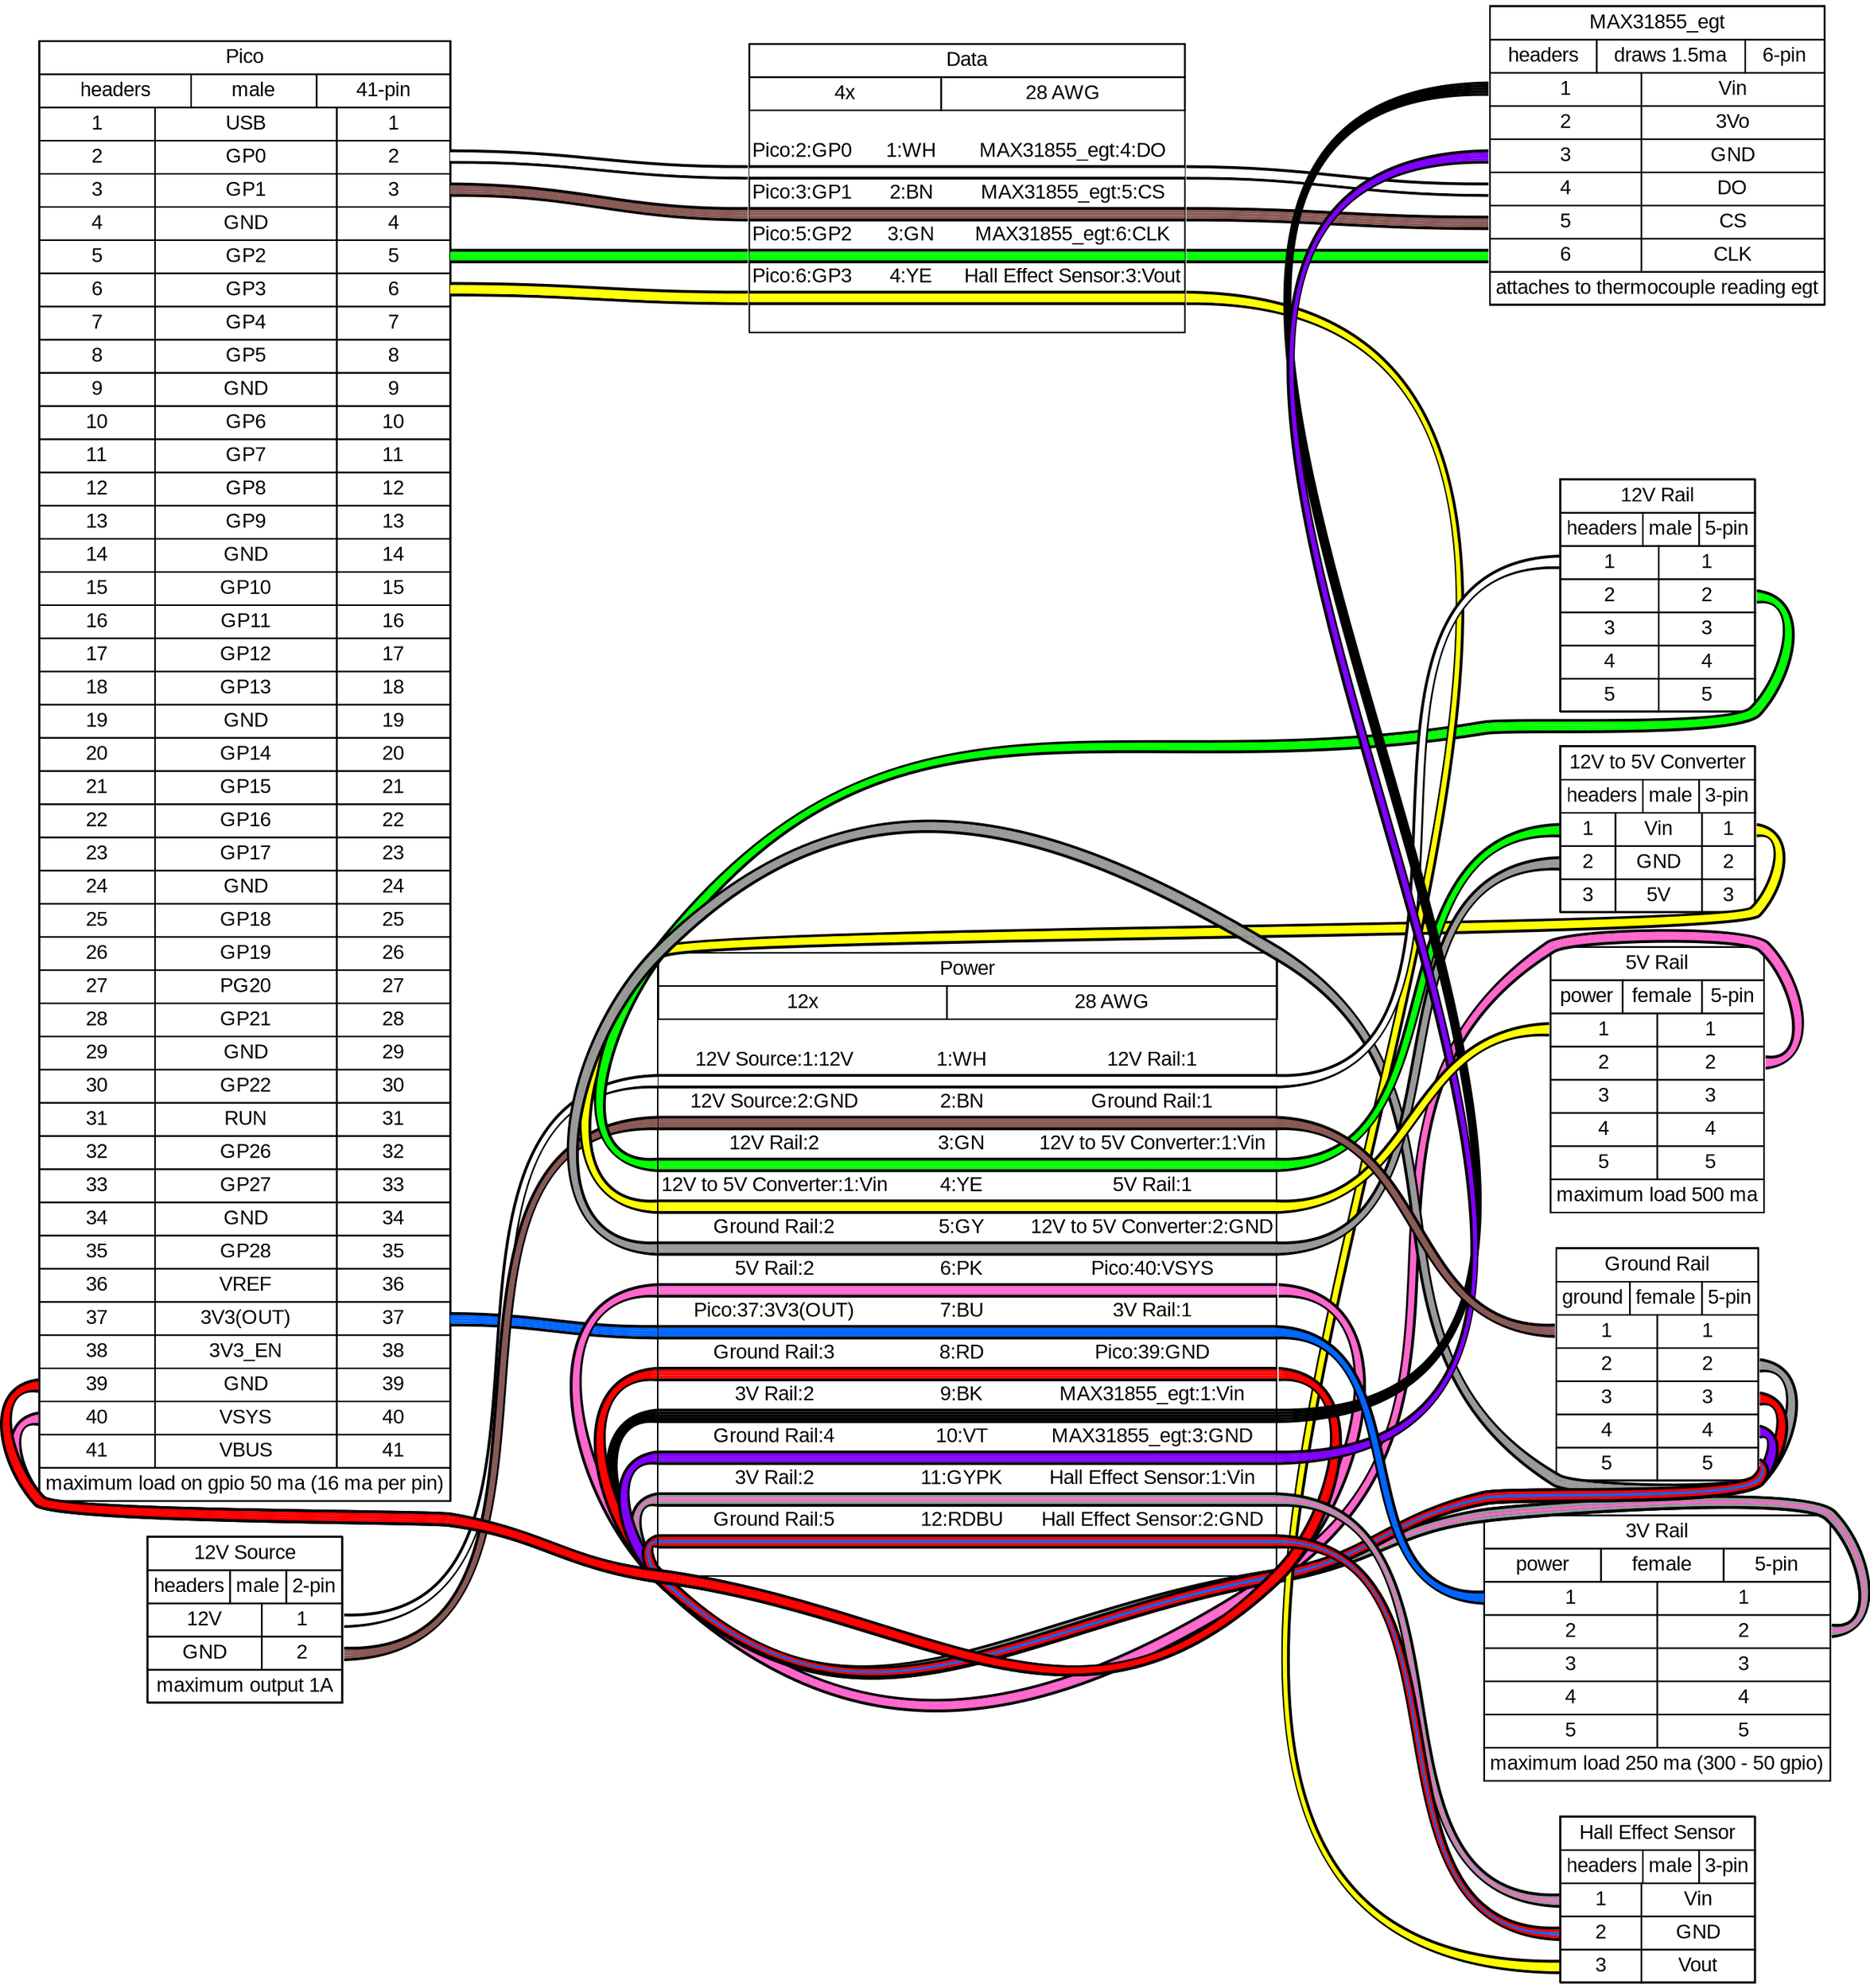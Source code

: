 graph {
// Graph generated by WireViz 0.3.2
// https://github.com/formatc1702/WireViz
	graph [bgcolor="#FFFFFF" fontname=arial nodesep=0.33 rankdir=LR ranksep=2]
	node [fillcolor="#FFFFFF" fontname=arial height=0 margin=0 shape=none style=filled width=0]
	edge [fontname=arial style=bold]
	Pico [label=<
<table border="0" cellspacing="0" cellpadding="0">
 <tr><td>
  <table border="0" cellspacing="0" cellpadding="3" cellborder="1"><tr>
   <td balign="left">Pico</td>
  </tr></table>
 </td></tr>
 <tr><td>
  <table border="0" cellspacing="0" cellpadding="3" cellborder="1"><tr>
   <td balign="left">headers</td>
   <td balign="left">male</td>
   <td balign="left">41-pin</td>
  </tr></table>
 </td></tr>
 <tr><td>
  <table border="0" cellspacing="0" cellpadding="3" cellborder="1">
   <tr>
    <td port="p1l">1</td>
    <td>USB</td>
    <td port="p1r">1</td>
   </tr>
   <tr>
    <td port="p2l">2</td>
    <td>GP0</td>
    <td port="p2r">2</td>
   </tr>
   <tr>
    <td port="p3l">3</td>
    <td>GP1</td>
    <td port="p3r">3</td>
   </tr>
   <tr>
    <td port="p4l">4</td>
    <td>GND</td>
    <td port="p4r">4</td>
   </tr>
   <tr>
    <td port="p5l">5</td>
    <td>GP2</td>
    <td port="p5r">5</td>
   </tr>
   <tr>
    <td port="p6l">6</td>
    <td>GP3</td>
    <td port="p6r">6</td>
   </tr>
   <tr>
    <td port="p7l">7</td>
    <td>GP4</td>
    <td port="p7r">7</td>
   </tr>
   <tr>
    <td port="p8l">8</td>
    <td>GP5</td>
    <td port="p8r">8</td>
   </tr>
   <tr>
    <td port="p9l">9</td>
    <td>GND</td>
    <td port="p9r">9</td>
   </tr>
   <tr>
    <td port="p10l">10</td>
    <td>GP6</td>
    <td port="p10r">10</td>
   </tr>
   <tr>
    <td port="p11l">11</td>
    <td>GP7</td>
    <td port="p11r">11</td>
   </tr>
   <tr>
    <td port="p12l">12</td>
    <td>GP8</td>
    <td port="p12r">12</td>
   </tr>
   <tr>
    <td port="p13l">13</td>
    <td>GP9</td>
    <td port="p13r">13</td>
   </tr>
   <tr>
    <td port="p14l">14</td>
    <td>GND</td>
    <td port="p14r">14</td>
   </tr>
   <tr>
    <td port="p15l">15</td>
    <td>GP10</td>
    <td port="p15r">15</td>
   </tr>
   <tr>
    <td port="p16l">16</td>
    <td>GP11</td>
    <td port="p16r">16</td>
   </tr>
   <tr>
    <td port="p17l">17</td>
    <td>GP12</td>
    <td port="p17r">17</td>
   </tr>
   <tr>
    <td port="p18l">18</td>
    <td>GP13</td>
    <td port="p18r">18</td>
   </tr>
   <tr>
    <td port="p19l">19</td>
    <td>GND</td>
    <td port="p19r">19</td>
   </tr>
   <tr>
    <td port="p20l">20</td>
    <td>GP14</td>
    <td port="p20r">20</td>
   </tr>
   <tr>
    <td port="p21l">21</td>
    <td>GP15</td>
    <td port="p21r">21</td>
   </tr>
   <tr>
    <td port="p22l">22</td>
    <td>GP16</td>
    <td port="p22r">22</td>
   </tr>
   <tr>
    <td port="p23l">23</td>
    <td>GP17</td>
    <td port="p23r">23</td>
   </tr>
   <tr>
    <td port="p24l">24</td>
    <td>GND</td>
    <td port="p24r">24</td>
   </tr>
   <tr>
    <td port="p25l">25</td>
    <td>GP18</td>
    <td port="p25r">25</td>
   </tr>
   <tr>
    <td port="p26l">26</td>
    <td>GP19</td>
    <td port="p26r">26</td>
   </tr>
   <tr>
    <td port="p27l">27</td>
    <td>PG20</td>
    <td port="p27r">27</td>
   </tr>
   <tr>
    <td port="p28l">28</td>
    <td>GP21</td>
    <td port="p28r">28</td>
   </tr>
   <tr>
    <td port="p29l">29</td>
    <td>GND</td>
    <td port="p29r">29</td>
   </tr>
   <tr>
    <td port="p30l">30</td>
    <td>GP22</td>
    <td port="p30r">30</td>
   </tr>
   <tr>
    <td port="p31l">31</td>
    <td>RUN</td>
    <td port="p31r">31</td>
   </tr>
   <tr>
    <td port="p32l">32</td>
    <td>GP26</td>
    <td port="p32r">32</td>
   </tr>
   <tr>
    <td port="p33l">33</td>
    <td>GP27</td>
    <td port="p33r">33</td>
   </tr>
   <tr>
    <td port="p34l">34</td>
    <td>GND</td>
    <td port="p34r">34</td>
   </tr>
   <tr>
    <td port="p35l">35</td>
    <td>GP28</td>
    <td port="p35r">35</td>
   </tr>
   <tr>
    <td port="p36l">36</td>
    <td>VREF</td>
    <td port="p36r">36</td>
   </tr>
   <tr>
    <td port="p37l">37</td>
    <td>3V3(OUT)</td>
    <td port="p37r">37</td>
   </tr>
   <tr>
    <td port="p38l">38</td>
    <td>3V3_EN</td>
    <td port="p38r">38</td>
   </tr>
   <tr>
    <td port="p39l">39</td>
    <td>GND</td>
    <td port="p39r">39</td>
   </tr>
   <tr>
    <td port="p40l">40</td>
    <td>VSYS</td>
    <td port="p40r">40</td>
   </tr>
   <tr>
    <td port="p41l">41</td>
    <td>VBUS</td>
    <td port="p41r">41</td>
   </tr>
  </table>
 </td></tr>
 <tr><td>
  <table border="0" cellspacing="0" cellpadding="3" cellborder="1"><tr>
   <td balign="left">maximum load on gpio 50 ma (16 ma per pin)</td>
  </tr></table>
 </td></tr>
</table>
> fillcolor="#FFFFFF" shape=box style=filled]
	"12V Source" [label=<
<table border="0" cellspacing="0" cellpadding="0">
 <tr><td>
  <table border="0" cellspacing="0" cellpadding="3" cellborder="1"><tr>
   <td balign="left">12V Source</td>
  </tr></table>
 </td></tr>
 <tr><td>
  <table border="0" cellspacing="0" cellpadding="3" cellborder="1"><tr>
   <td balign="left">headers</td>
   <td balign="left">male</td>
   <td balign="left">2-pin</td>
  </tr></table>
 </td></tr>
 <tr><td>
  <table border="0" cellspacing="0" cellpadding="3" cellborder="1">
   <tr>
    <td>12V</td>
    <td port="p1r">1</td>
   </tr>
   <tr>
    <td>GND</td>
    <td port="p2r">2</td>
   </tr>
  </table>
 </td></tr>
 <tr><td>
  <table border="0" cellspacing="0" cellpadding="3" cellborder="1"><tr>
   <td balign="left">maximum output 1A</td>
  </tr></table>
 </td></tr>
</table>
> fillcolor="#FFFFFF" shape=box style=filled]
	"12V to 5V Converter" [label=<
<table border="0" cellspacing="0" cellpadding="0">
 <tr><td>
  <table border="0" cellspacing="0" cellpadding="3" cellborder="1"><tr>
   <td balign="left">12V to 5V Converter</td>
  </tr></table>
 </td></tr>
 <tr><td>
  <table border="0" cellspacing="0" cellpadding="3" cellborder="1"><tr>
   <td balign="left">headers</td>
   <td balign="left">male</td>
   <td balign="left">3-pin</td>
  </tr></table>
 </td></tr>
 <tr><td>
  <table border="0" cellspacing="0" cellpadding="3" cellborder="1">
   <tr>
    <td port="p1l">1</td>
    <td>Vin</td>
    <td port="p1r">1</td>
   </tr>
   <tr>
    <td port="p2l">2</td>
    <td>GND</td>
    <td port="p2r">2</td>
   </tr>
   <tr>
    <td port="p3l">3</td>
    <td>5V</td>
    <td port="p3r">3</td>
   </tr>
  </table>
 </td></tr>
</table>
> fillcolor="#FFFFFF" shape=box style=filled]
	"12V Rail" [label=<
<table border="0" cellspacing="0" cellpadding="0">
 <tr><td>
  <table border="0" cellspacing="0" cellpadding="3" cellborder="1"><tr>
   <td balign="left">12V Rail</td>
  </tr></table>
 </td></tr>
 <tr><td>
  <table border="0" cellspacing="0" cellpadding="3" cellborder="1"><tr>
   <td balign="left">headers</td>
   <td balign="left">male</td>
   <td balign="left">5-pin</td>
  </tr></table>
 </td></tr>
 <tr><td>
  <table border="0" cellspacing="0" cellpadding="3" cellborder="1">
   <tr>
    <td port="p1l">1</td>
    <td port="p1r">1</td>
   </tr>
   <tr>
    <td port="p2l">2</td>
    <td port="p2r">2</td>
   </tr>
   <tr>
    <td port="p3l">3</td>
    <td port="p3r">3</td>
   </tr>
   <tr>
    <td port="p4l">4</td>
    <td port="p4r">4</td>
   </tr>
   <tr>
    <td port="p5l">5</td>
    <td port="p5r">5</td>
   </tr>
  </table>
 </td></tr>
</table>
> fillcolor="#FFFFFF" shape=box style=filled]
	MAX31855_egt [label=<
<table border="0" cellspacing="0" cellpadding="0">
 <tr><td>
  <table border="0" cellspacing="0" cellpadding="3" cellborder="1"><tr>
   <td balign="left">MAX31855_egt</td>
  </tr></table>
 </td></tr>
 <tr><td>
  <table border="0" cellspacing="0" cellpadding="3" cellborder="1"><tr>
   <td balign="left">headers</td>
   <td balign="left">draws 1.5ma</td>
   <td balign="left">6-pin</td>
  </tr></table>
 </td></tr>
 <tr><td>
  <table border="0" cellspacing="0" cellpadding="3" cellborder="1">
   <tr>
    <td port="p1l">1</td>
    <td>Vin</td>
   </tr>
   <tr>
    <td port="p2l">2</td>
    <td>3Vo</td>
   </tr>
   <tr>
    <td port="p3l">3</td>
    <td>GND</td>
   </tr>
   <tr>
    <td port="p4l">4</td>
    <td>DO</td>
   </tr>
   <tr>
    <td port="p5l">5</td>
    <td>CS</td>
   </tr>
   <tr>
    <td port="p6l">6</td>
    <td>CLK</td>
   </tr>
  </table>
 </td></tr>
 <tr><td>
  <table border="0" cellspacing="0" cellpadding="3" cellborder="1"><tr>
   <td balign="left">attaches to thermocouple reading egt</td>
  </tr></table>
 </td></tr>
</table>
> fillcolor="#FFFFFF" shape=box style=filled]
	"Hall Effect Sensor" [label=<
<table border="0" cellspacing="0" cellpadding="0">
 <tr><td>
  <table border="0" cellspacing="0" cellpadding="3" cellborder="1"><tr>
   <td balign="left">Hall Effect Sensor</td>
  </tr></table>
 </td></tr>
 <tr><td>
  <table border="0" cellspacing="0" cellpadding="3" cellborder="1"><tr>
   <td balign="left">headers</td>
   <td balign="left">male</td>
   <td balign="left">3-pin</td>
  </tr></table>
 </td></tr>
 <tr><td>
  <table border="0" cellspacing="0" cellpadding="3" cellborder="1">
   <tr>
    <td port="p1l">1</td>
    <td>Vin</td>
   </tr>
   <tr>
    <td port="p2l">2</td>
    <td>GND</td>
   </tr>
   <tr>
    <td port="p3l">3</td>
    <td>Vout</td>
   </tr>
  </table>
 </td></tr>
</table>
> fillcolor="#FFFFFF" shape=box style=filled]
	"5V Rail" [label=<
<table border="0" cellspacing="0" cellpadding="0">
 <tr><td>
  <table border="0" cellspacing="0" cellpadding="3" cellborder="1"><tr>
   <td balign="left">5V Rail</td>
  </tr></table>
 </td></tr>
 <tr><td>
  <table border="0" cellspacing="0" cellpadding="3" cellborder="1"><tr>
   <td balign="left">power</td>
   <td balign="left">female</td>
   <td balign="left">5-pin</td>
  </tr></table>
 </td></tr>
 <tr><td>
  <table border="0" cellspacing="0" cellpadding="3" cellborder="1">
   <tr>
    <td port="p1l">1</td>
    <td port="p1r">1</td>
   </tr>
   <tr>
    <td port="p2l">2</td>
    <td port="p2r">2</td>
   </tr>
   <tr>
    <td port="p3l">3</td>
    <td port="p3r">3</td>
   </tr>
   <tr>
    <td port="p4l">4</td>
    <td port="p4r">4</td>
   </tr>
   <tr>
    <td port="p5l">5</td>
    <td port="p5r">5</td>
   </tr>
  </table>
 </td></tr>
 <tr><td>
  <table border="0" cellspacing="0" cellpadding="3" cellborder="1"><tr>
   <td balign="left">maximum load 500 ma</td>
  </tr></table>
 </td></tr>
</table>
> fillcolor="#FFFFFF" shape=box style=filled]
	"3V Rail" [label=<
<table border="0" cellspacing="0" cellpadding="0">
 <tr><td>
  <table border="0" cellspacing="0" cellpadding="3" cellborder="1"><tr>
   <td balign="left">3V Rail</td>
  </tr></table>
 </td></tr>
 <tr><td>
  <table border="0" cellspacing="0" cellpadding="3" cellborder="1"><tr>
   <td balign="left">power</td>
   <td balign="left">female</td>
   <td balign="left">5-pin</td>
  </tr></table>
 </td></tr>
 <tr><td>
  <table border="0" cellspacing="0" cellpadding="3" cellborder="1">
   <tr>
    <td port="p1l">1</td>
    <td port="p1r">1</td>
   </tr>
   <tr>
    <td port="p2l">2</td>
    <td port="p2r">2</td>
   </tr>
   <tr>
    <td port="p3l">3</td>
    <td port="p3r">3</td>
   </tr>
   <tr>
    <td port="p4l">4</td>
    <td port="p4r">4</td>
   </tr>
   <tr>
    <td port="p5l">5</td>
    <td port="p5r">5</td>
   </tr>
  </table>
 </td></tr>
 <tr><td>
  <table border="0" cellspacing="0" cellpadding="3" cellborder="1"><tr>
   <td balign="left">maximum load 250 ma (300 - 50 gpio)</td>
  </tr></table>
 </td></tr>
</table>
> fillcolor="#FFFFFF" shape=box style=filled]
	"Ground Rail" [label=<
<table border="0" cellspacing="0" cellpadding="0">
 <tr><td>
  <table border="0" cellspacing="0" cellpadding="3" cellborder="1"><tr>
   <td balign="left">Ground Rail</td>
  </tr></table>
 </td></tr>
 <tr><td>
  <table border="0" cellspacing="0" cellpadding="3" cellborder="1"><tr>
   <td balign="left">ground</td>
   <td balign="left">female</td>
   <td balign="left">5-pin</td>
  </tr></table>
 </td></tr>
 <tr><td>
  <table border="0" cellspacing="0" cellpadding="3" cellborder="1">
   <tr>
    <td port="p1l">1</td>
    <td port="p1r">1</td>
   </tr>
   <tr>
    <td port="p2l">2</td>
    <td port="p2r">2</td>
   </tr>
   <tr>
    <td port="p3l">3</td>
    <td port="p3r">3</td>
   </tr>
   <tr>
    <td port="p4l">4</td>
    <td port="p4r">4</td>
   </tr>
   <tr>
    <td port="p5l">5</td>
    <td port="p5r">5</td>
   </tr>
  </table>
 </td></tr>
</table>
> fillcolor="#FFFFFF" shape=box style=filled]
	edge [color="#000000:#ffffff:#ffffff:#ffffff:#000000"]
	Pico:p2r:e -- Data:w1:w
	Data:w1:e -- MAX31855_egt:p4l:w
	edge [color="#000000:#895956:#895956:#895956:#000000"]
	Pico:p3r:e -- Data:w2:w
	Data:w2:e -- MAX31855_egt:p5l:w
	edge [color="#000000:#00ff00:#00ff00:#00ff00:#000000"]
	Pico:p5r:e -- Data:w3:w
	Data:w3:e -- MAX31855_egt:p6l:w
	edge [color="#000000:#ffff00:#ffff00:#ffff00:#000000"]
	Pico:p6r:e -- Data:w4:w
	Data:w4:e -- "Hall Effect Sensor":p3l:w
	Data [label=<
<table border="0" cellspacing="0" cellpadding="0">
 <tr><td>
  <table border="0" cellspacing="0" cellpadding="3" cellborder="1"><tr>
   <td balign="left">Data</td>
  </tr></table>
 </td></tr>
 <tr><td>
  <table border="0" cellspacing="0" cellpadding="3" cellborder="1"><tr>
   <td balign="left">4x</td>
   <td balign="left">28 AWG</td>
  </tr></table>
 </td></tr>
 <tr><td>
  <table border="0" cellspacing="0" cellborder="0">
   <tr><td>&nbsp;</td></tr>
   <tr>
    <td>Pico:2:GP0</td>
    <td>
     1:WH
    </td>
    <td>MAX31855_egt:4:DO</td>
   </tr>
   <tr>
    <td colspan="3" border="0" cellspacing="0" cellpadding="0" port="w1" height="10">
     <table cellspacing="0" cellborder="0" border="0">
      <tr><td colspan="3" cellpadding="0" height="2" bgcolor="#000000" border="0"></td></tr>
      <tr><td colspan="3" cellpadding="0" height="2" bgcolor="#ffffff" border="0"></td></tr>
      <tr><td colspan="3" cellpadding="0" height="2" bgcolor="#ffffff" border="0"></td></tr>
      <tr><td colspan="3" cellpadding="0" height="2" bgcolor="#ffffff" border="0"></td></tr>
      <tr><td colspan="3" cellpadding="0" height="2" bgcolor="#000000" border="0"></td></tr>
     </table>
    </td>
   </tr>
   <tr>
    <td>Pico:3:GP1</td>
    <td>
     2:BN
    </td>
    <td>MAX31855_egt:5:CS</td>
   </tr>
   <tr>
    <td colspan="3" border="0" cellspacing="0" cellpadding="0" port="w2" height="10">
     <table cellspacing="0" cellborder="0" border="0">
      <tr><td colspan="3" cellpadding="0" height="2" bgcolor="#000000" border="0"></td></tr>
      <tr><td colspan="3" cellpadding="0" height="2" bgcolor="#895956" border="0"></td></tr>
      <tr><td colspan="3" cellpadding="0" height="2" bgcolor="#895956" border="0"></td></tr>
      <tr><td colspan="3" cellpadding="0" height="2" bgcolor="#895956" border="0"></td></tr>
      <tr><td colspan="3" cellpadding="0" height="2" bgcolor="#000000" border="0"></td></tr>
     </table>
    </td>
   </tr>
   <tr>
    <td>Pico:5:GP2</td>
    <td>
     3:GN
    </td>
    <td>MAX31855_egt:6:CLK</td>
   </tr>
   <tr>
    <td colspan="3" border="0" cellspacing="0" cellpadding="0" port="w3" height="10">
     <table cellspacing="0" cellborder="0" border="0">
      <tr><td colspan="3" cellpadding="0" height="2" bgcolor="#000000" border="0"></td></tr>
      <tr><td colspan="3" cellpadding="0" height="2" bgcolor="#00ff00" border="0"></td></tr>
      <tr><td colspan="3" cellpadding="0" height="2" bgcolor="#00ff00" border="0"></td></tr>
      <tr><td colspan="3" cellpadding="0" height="2" bgcolor="#00ff00" border="0"></td></tr>
      <tr><td colspan="3" cellpadding="0" height="2" bgcolor="#000000" border="0"></td></tr>
     </table>
    </td>
   </tr>
   <tr>
    <td>Pico:6:GP3</td>
    <td>
     4:YE
    </td>
    <td>Hall Effect Sensor:3:Vout</td>
   </tr>
   <tr>
    <td colspan="3" border="0" cellspacing="0" cellpadding="0" port="w4" height="10">
     <table cellspacing="0" cellborder="0" border="0">
      <tr><td colspan="3" cellpadding="0" height="2" bgcolor="#000000" border="0"></td></tr>
      <tr><td colspan="3" cellpadding="0" height="2" bgcolor="#ffff00" border="0"></td></tr>
      <tr><td colspan="3" cellpadding="0" height="2" bgcolor="#ffff00" border="0"></td></tr>
      <tr><td colspan="3" cellpadding="0" height="2" bgcolor="#ffff00" border="0"></td></tr>
      <tr><td colspan="3" cellpadding="0" height="2" bgcolor="#000000" border="0"></td></tr>
     </table>
    </td>
   </tr>
   <tr><td>&nbsp;</td></tr>
  </table>
 </td></tr>
</table>
> fillcolor="#FFFFFF" shape=box style=filled]
	edge [color="#000000:#ffffff:#ffffff:#ffffff:#000000"]
	"12V Source":p1r:e -- Power:w1:w
	Power:w1:e -- "12V Rail":p1l:w
	edge [color="#000000:#895956:#895956:#895956:#000000"]
	"12V Source":p2r:e -- Power:w2:w
	Power:w2:e -- "Ground Rail":p1l:w
	edge [color="#000000:#00ff00:#00ff00:#00ff00:#000000"]
	"12V Rail":p2r:e -- Power:w3:w
	Power:w3:e -- "12V to 5V Converter":p1l:w
	edge [color="#000000:#ffff00:#ffff00:#ffff00:#000000"]
	"12V to 5V Converter":p1r:e -- Power:w4:w
	Power:w4:e -- "5V Rail":p1l:w
	edge [color="#000000:#999999:#999999:#999999:#000000"]
	"Ground Rail":p2r:e -- Power:w5:w
	Power:w5:e -- "12V to 5V Converter":p2l:w
	edge [color="#000000:#ff66cc:#ff66cc:#ff66cc:#000000"]
	"5V Rail":p2r:e -- Power:w6:w
	Power:w6:e -- Pico:p40l:w
	edge [color="#000000:#0066ff:#0066ff:#0066ff:#000000"]
	Pico:p37r:e -- Power:w7:w
	Power:w7:e -- "3V Rail":p1l:w
	edge [color="#000000:#ff0000:#ff0000:#ff0000:#000000"]
	"Ground Rail":p3r:e -- Power:w8:w
	Power:w8:e -- Pico:p39l:w
	edge [color="#000000:#000000:#000000:#000000:#000000"]
	"3V Rail":p2r:e -- Power:w9:w
	Power:w9:e -- MAX31855_egt:p1l:w
	edge [color="#000000:#8000ff:#8000ff:#8000ff:#000000"]
	"Ground Rail":p4r:e -- Power:w10:w
	Power:w10:e -- MAX31855_egt:p3l:w
	edge [color="#000000:#999999:#ff66cc:#999999:#000000"]
	"3V Rail":p2r:e -- Power:w11:w
	Power:w11:e -- "Hall Effect Sensor":p1l:w
	edge [color="#000000:#ff0000:#0066ff:#ff0000:#000000"]
	"Ground Rail":p5r:e -- Power:w12:w
	Power:w12:e -- "Hall Effect Sensor":p2l:w
	Power [label=<
<table border="0" cellspacing="0" cellpadding="0">
 <tr><td>
  <table border="0" cellspacing="0" cellpadding="3" cellborder="1"><tr>
   <td balign="left">Power</td>
  </tr></table>
 </td></tr>
 <tr><td>
  <table border="0" cellspacing="0" cellpadding="3" cellborder="1"><tr>
   <td balign="left">12x</td>
   <td balign="left">28 AWG</td>
  </tr></table>
 </td></tr>
 <tr><td>
  <table border="0" cellspacing="0" cellborder="0">
   <tr><td>&nbsp;</td></tr>
   <tr>
    <td>12V Source:1:12V</td>
    <td>
     1:WH
    </td>
    <td>12V Rail:1</td>
   </tr>
   <tr>
    <td colspan="3" border="0" cellspacing="0" cellpadding="0" port="w1" height="10">
     <table cellspacing="0" cellborder="0" border="0">
      <tr><td colspan="3" cellpadding="0" height="2" bgcolor="#000000" border="0"></td></tr>
      <tr><td colspan="3" cellpadding="0" height="2" bgcolor="#ffffff" border="0"></td></tr>
      <tr><td colspan="3" cellpadding="0" height="2" bgcolor="#ffffff" border="0"></td></tr>
      <tr><td colspan="3" cellpadding="0" height="2" bgcolor="#ffffff" border="0"></td></tr>
      <tr><td colspan="3" cellpadding="0" height="2" bgcolor="#000000" border="0"></td></tr>
     </table>
    </td>
   </tr>
   <tr>
    <td>12V Source:2:GND</td>
    <td>
     2:BN
    </td>
    <td>Ground Rail:1</td>
   </tr>
   <tr>
    <td colspan="3" border="0" cellspacing="0" cellpadding="0" port="w2" height="10">
     <table cellspacing="0" cellborder="0" border="0">
      <tr><td colspan="3" cellpadding="0" height="2" bgcolor="#000000" border="0"></td></tr>
      <tr><td colspan="3" cellpadding="0" height="2" bgcolor="#895956" border="0"></td></tr>
      <tr><td colspan="3" cellpadding="0" height="2" bgcolor="#895956" border="0"></td></tr>
      <tr><td colspan="3" cellpadding="0" height="2" bgcolor="#895956" border="0"></td></tr>
      <tr><td colspan="3" cellpadding="0" height="2" bgcolor="#000000" border="0"></td></tr>
     </table>
    </td>
   </tr>
   <tr>
    <td>12V Rail:2</td>
    <td>
     3:GN
    </td>
    <td>12V to 5V Converter:1:Vin</td>
   </tr>
   <tr>
    <td colspan="3" border="0" cellspacing="0" cellpadding="0" port="w3" height="10">
     <table cellspacing="0" cellborder="0" border="0">
      <tr><td colspan="3" cellpadding="0" height="2" bgcolor="#000000" border="0"></td></tr>
      <tr><td colspan="3" cellpadding="0" height="2" bgcolor="#00ff00" border="0"></td></tr>
      <tr><td colspan="3" cellpadding="0" height="2" bgcolor="#00ff00" border="0"></td></tr>
      <tr><td colspan="3" cellpadding="0" height="2" bgcolor="#00ff00" border="0"></td></tr>
      <tr><td colspan="3" cellpadding="0" height="2" bgcolor="#000000" border="0"></td></tr>
     </table>
    </td>
   </tr>
   <tr>
    <td>12V to 5V Converter:1:Vin</td>
    <td>
     4:YE
    </td>
    <td>5V Rail:1</td>
   </tr>
   <tr>
    <td colspan="3" border="0" cellspacing="0" cellpadding="0" port="w4" height="10">
     <table cellspacing="0" cellborder="0" border="0">
      <tr><td colspan="3" cellpadding="0" height="2" bgcolor="#000000" border="0"></td></tr>
      <tr><td colspan="3" cellpadding="0" height="2" bgcolor="#ffff00" border="0"></td></tr>
      <tr><td colspan="3" cellpadding="0" height="2" bgcolor="#ffff00" border="0"></td></tr>
      <tr><td colspan="3" cellpadding="0" height="2" bgcolor="#ffff00" border="0"></td></tr>
      <tr><td colspan="3" cellpadding="0" height="2" bgcolor="#000000" border="0"></td></tr>
     </table>
    </td>
   </tr>
   <tr>
    <td>Ground Rail:2</td>
    <td>
     5:GY
    </td>
    <td>12V to 5V Converter:2:GND</td>
   </tr>
   <tr>
    <td colspan="3" border="0" cellspacing="0" cellpadding="0" port="w5" height="10">
     <table cellspacing="0" cellborder="0" border="0">
      <tr><td colspan="3" cellpadding="0" height="2" bgcolor="#000000" border="0"></td></tr>
      <tr><td colspan="3" cellpadding="0" height="2" bgcolor="#999999" border="0"></td></tr>
      <tr><td colspan="3" cellpadding="0" height="2" bgcolor="#999999" border="0"></td></tr>
      <tr><td colspan="3" cellpadding="0" height="2" bgcolor="#999999" border="0"></td></tr>
      <tr><td colspan="3" cellpadding="0" height="2" bgcolor="#000000" border="0"></td></tr>
     </table>
    </td>
   </tr>
   <tr>
    <td>5V Rail:2</td>
    <td>
     6:PK
    </td>
    <td>Pico:40:VSYS</td>
   </tr>
   <tr>
    <td colspan="3" border="0" cellspacing="0" cellpadding="0" port="w6" height="10">
     <table cellspacing="0" cellborder="0" border="0">
      <tr><td colspan="3" cellpadding="0" height="2" bgcolor="#000000" border="0"></td></tr>
      <tr><td colspan="3" cellpadding="0" height="2" bgcolor="#ff66cc" border="0"></td></tr>
      <tr><td colspan="3" cellpadding="0" height="2" bgcolor="#ff66cc" border="0"></td></tr>
      <tr><td colspan="3" cellpadding="0" height="2" bgcolor="#ff66cc" border="0"></td></tr>
      <tr><td colspan="3" cellpadding="0" height="2" bgcolor="#000000" border="0"></td></tr>
     </table>
    </td>
   </tr>
   <tr>
    <td>Pico:37:3V3(OUT)</td>
    <td>
     7:BU
    </td>
    <td>3V Rail:1</td>
   </tr>
   <tr>
    <td colspan="3" border="0" cellspacing="0" cellpadding="0" port="w7" height="10">
     <table cellspacing="0" cellborder="0" border="0">
      <tr><td colspan="3" cellpadding="0" height="2" bgcolor="#000000" border="0"></td></tr>
      <tr><td colspan="3" cellpadding="0" height="2" bgcolor="#0066ff" border="0"></td></tr>
      <tr><td colspan="3" cellpadding="0" height="2" bgcolor="#0066ff" border="0"></td></tr>
      <tr><td colspan="3" cellpadding="0" height="2" bgcolor="#0066ff" border="0"></td></tr>
      <tr><td colspan="3" cellpadding="0" height="2" bgcolor="#000000" border="0"></td></tr>
     </table>
    </td>
   </tr>
   <tr>
    <td>Ground Rail:3</td>
    <td>
     8:RD
    </td>
    <td>Pico:39:GND</td>
   </tr>
   <tr>
    <td colspan="3" border="0" cellspacing="0" cellpadding="0" port="w8" height="10">
     <table cellspacing="0" cellborder="0" border="0">
      <tr><td colspan="3" cellpadding="0" height="2" bgcolor="#000000" border="0"></td></tr>
      <tr><td colspan="3" cellpadding="0" height="2" bgcolor="#ff0000" border="0"></td></tr>
      <tr><td colspan="3" cellpadding="0" height="2" bgcolor="#ff0000" border="0"></td></tr>
      <tr><td colspan="3" cellpadding="0" height="2" bgcolor="#ff0000" border="0"></td></tr>
      <tr><td colspan="3" cellpadding="0" height="2" bgcolor="#000000" border="0"></td></tr>
     </table>
    </td>
   </tr>
   <tr>
    <td>3V Rail:2</td>
    <td>
     9:BK
    </td>
    <td>MAX31855_egt:1:Vin</td>
   </tr>
   <tr>
    <td colspan="3" border="0" cellspacing="0" cellpadding="0" port="w9" height="10">
     <table cellspacing="0" cellborder="0" border="0">
      <tr><td colspan="3" cellpadding="0" height="2" bgcolor="#000000" border="0"></td></tr>
      <tr><td colspan="3" cellpadding="0" height="2" bgcolor="#000000" border="0"></td></tr>
      <tr><td colspan="3" cellpadding="0" height="2" bgcolor="#000000" border="0"></td></tr>
      <tr><td colspan="3" cellpadding="0" height="2" bgcolor="#000000" border="0"></td></tr>
      <tr><td colspan="3" cellpadding="0" height="2" bgcolor="#000000" border="0"></td></tr>
     </table>
    </td>
   </tr>
   <tr>
    <td>Ground Rail:4</td>
    <td>
     10:VT
    </td>
    <td>MAX31855_egt:3:GND</td>
   </tr>
   <tr>
    <td colspan="3" border="0" cellspacing="0" cellpadding="0" port="w10" height="10">
     <table cellspacing="0" cellborder="0" border="0">
      <tr><td colspan="3" cellpadding="0" height="2" bgcolor="#000000" border="0"></td></tr>
      <tr><td colspan="3" cellpadding="0" height="2" bgcolor="#8000ff" border="0"></td></tr>
      <tr><td colspan="3" cellpadding="0" height="2" bgcolor="#8000ff" border="0"></td></tr>
      <tr><td colspan="3" cellpadding="0" height="2" bgcolor="#8000ff" border="0"></td></tr>
      <tr><td colspan="3" cellpadding="0" height="2" bgcolor="#000000" border="0"></td></tr>
     </table>
    </td>
   </tr>
   <tr>
    <td>3V Rail:2</td>
    <td>
     11:GYPK
    </td>
    <td>Hall Effect Sensor:1:Vin</td>
   </tr>
   <tr>
    <td colspan="3" border="0" cellspacing="0" cellpadding="0" port="w11" height="10">
     <table cellspacing="0" cellborder="0" border="0">
      <tr><td colspan="3" cellpadding="0" height="2" bgcolor="#000000" border="0"></td></tr>
      <tr><td colspan="3" cellpadding="0" height="2" bgcolor="#999999" border="0"></td></tr>
      <tr><td colspan="3" cellpadding="0" height="2" bgcolor="#ff66cc" border="0"></td></tr>
      <tr><td colspan="3" cellpadding="0" height="2" bgcolor="#999999" border="0"></td></tr>
      <tr><td colspan="3" cellpadding="0" height="2" bgcolor="#000000" border="0"></td></tr>
     </table>
    </td>
   </tr>
   <tr>
    <td>Ground Rail:5</td>
    <td>
     12:RDBU
    </td>
    <td>Hall Effect Sensor:2:GND</td>
   </tr>
   <tr>
    <td colspan="3" border="0" cellspacing="0" cellpadding="0" port="w12" height="10">
     <table cellspacing="0" cellborder="0" border="0">
      <tr><td colspan="3" cellpadding="0" height="2" bgcolor="#000000" border="0"></td></tr>
      <tr><td colspan="3" cellpadding="0" height="2" bgcolor="#ff0000" border="0"></td></tr>
      <tr><td colspan="3" cellpadding="0" height="2" bgcolor="#0066ff" border="0"></td></tr>
      <tr><td colspan="3" cellpadding="0" height="2" bgcolor="#ff0000" border="0"></td></tr>
      <tr><td colspan="3" cellpadding="0" height="2" bgcolor="#000000" border="0"></td></tr>
     </table>
    </td>
   </tr>
   <tr><td>&nbsp;</td></tr>
  </table>
 </td></tr>
</table>
> fillcolor="#FFFFFF" shape=box style=filled]
}
